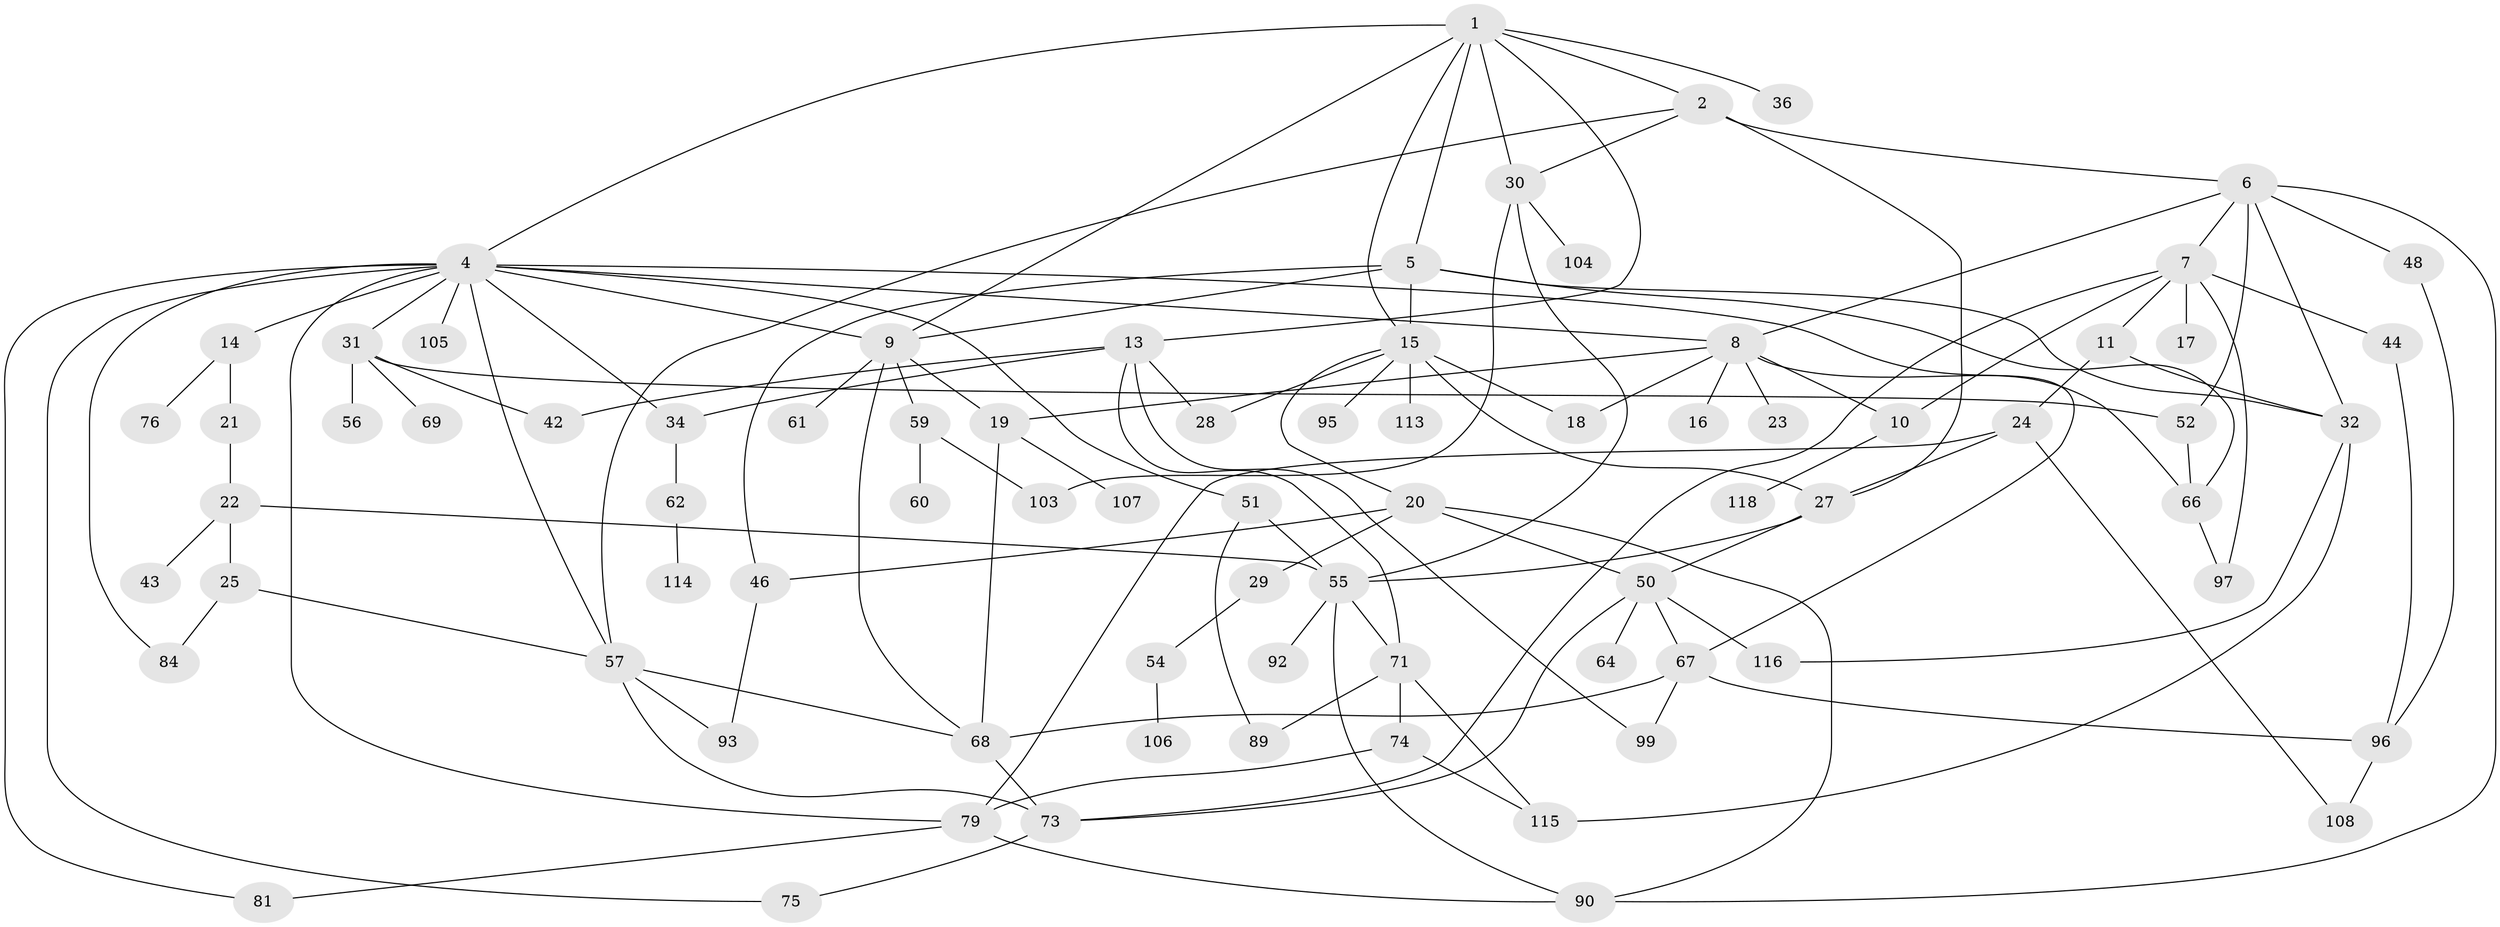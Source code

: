 // original degree distribution, {5: 0.0847457627118644, 4: 0.13559322033898305, 8: 0.025423728813559324, 7: 0.025423728813559324, 2: 0.2033898305084746, 6: 0.025423728813559324, 1: 0.2457627118644068, 3: 0.2542372881355932}
// Generated by graph-tools (version 1.1) at 2025/41/03/06/25 10:41:26]
// undirected, 79 vertices, 130 edges
graph export_dot {
graph [start="1"]
  node [color=gray90,style=filled];
  1 [super="+3"];
  2 [super="+37"];
  4 [super="+72"];
  5 [super="+78"];
  6 [super="+35"];
  7 [super="+88"];
  8 [super="+12"];
  9 [super="+53"];
  10 [super="+47"];
  11 [super="+80"];
  13 [super="+111"];
  14 [super="+39"];
  15 [super="+41"];
  16;
  17;
  18 [super="+26"];
  19 [super="+91"];
  20;
  21 [super="+45"];
  22;
  23;
  24 [super="+77"];
  25 [super="+70"];
  27 [super="+102"];
  28 [super="+49"];
  29;
  30 [super="+33"];
  31 [super="+38"];
  32 [super="+40"];
  34;
  36;
  42;
  43;
  44 [super="+101"];
  46;
  48;
  50 [super="+63"];
  51;
  52;
  54;
  55 [super="+58"];
  56;
  57 [super="+110"];
  59;
  60 [super="+82"];
  61;
  62 [super="+65"];
  64 [super="+98"];
  66 [super="+109"];
  67 [super="+117"];
  68 [super="+112"];
  69;
  71 [super="+83"];
  73 [super="+86"];
  74 [super="+85"];
  75;
  76;
  79 [super="+87"];
  81;
  84;
  89;
  90 [super="+94"];
  92;
  93;
  95;
  96 [super="+100"];
  97;
  99;
  103;
  104;
  105;
  106;
  107;
  108;
  113;
  114;
  115;
  116;
  118;
  1 -- 2;
  1 -- 13;
  1 -- 15;
  1 -- 36;
  1 -- 4;
  1 -- 5;
  1 -- 9;
  1 -- 30;
  2 -- 6;
  2 -- 30;
  2 -- 57;
  2 -- 27;
  4 -- 14;
  4 -- 31;
  4 -- 51;
  4 -- 57;
  4 -- 84;
  4 -- 34;
  4 -- 66;
  4 -- 9;
  4 -- 105;
  4 -- 75;
  4 -- 81;
  4 -- 8;
  4 -- 79;
  5 -- 32;
  5 -- 66;
  5 -- 9;
  5 -- 46;
  5 -- 15;
  6 -- 7;
  6 -- 8;
  6 -- 48;
  6 -- 52;
  6 -- 90;
  6 -- 32;
  7 -- 11;
  7 -- 17;
  7 -- 44 [weight=2];
  7 -- 97;
  7 -- 73;
  7 -- 10;
  8 -- 10;
  8 -- 23;
  8 -- 16;
  8 -- 18;
  8 -- 19;
  8 -- 67;
  9 -- 19;
  9 -- 59;
  9 -- 61;
  9 -- 68;
  10 -- 118;
  11 -- 24;
  11 -- 32;
  13 -- 28;
  13 -- 34;
  13 -- 42;
  13 -- 71;
  13 -- 99;
  14 -- 21;
  14 -- 76;
  15 -- 20;
  15 -- 27 [weight=2];
  15 -- 95;
  15 -- 113;
  15 -- 18;
  15 -- 28;
  19 -- 68;
  19 -- 107;
  20 -- 29;
  20 -- 46;
  20 -- 50;
  20 -- 90;
  21 -- 22;
  22 -- 25;
  22 -- 43;
  22 -- 55;
  24 -- 108;
  24 -- 27;
  24 -- 79;
  25 -- 84;
  25 -- 57 [weight=2];
  27 -- 50;
  27 -- 55;
  29 -- 54;
  30 -- 104;
  30 -- 55;
  30 -- 103;
  31 -- 42;
  31 -- 56;
  31 -- 52;
  31 -- 69;
  32 -- 115;
  32 -- 116;
  34 -- 62;
  44 -- 96;
  46 -- 93;
  48 -- 96;
  50 -- 64;
  50 -- 116;
  50 -- 73;
  50 -- 67;
  51 -- 89;
  51 -- 55;
  52 -- 66;
  54 -- 106;
  55 -- 71;
  55 -- 90;
  55 -- 92;
  57 -- 73;
  57 -- 68;
  57 -- 93;
  59 -- 60;
  59 -- 103;
  62 -- 114;
  66 -- 97;
  67 -- 99;
  67 -- 68;
  67 -- 96;
  68 -- 73;
  71 -- 74;
  71 -- 89;
  71 -- 115;
  73 -- 75;
  74 -- 115;
  74 -- 79;
  79 -- 81;
  79 -- 90;
  96 -- 108;
}
